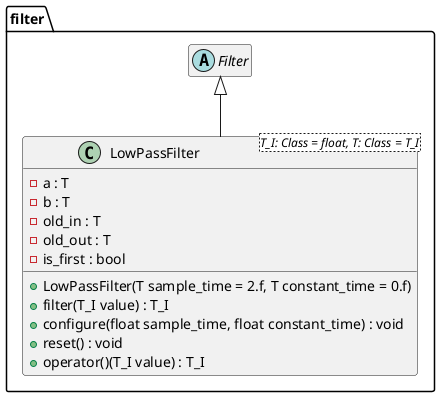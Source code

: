 @startuml low_pass_filter
hide empty members

namespace filter {
class LowPassFilter<T_I: Class = float, T: Class = T_I> {
	- a : T
	- b : T
	- old_in : T
	- old_out : T
	- is_first : bool
	
	+ LowPassFilter(T sample_time = 2.f, T constant_time = 0.f)
	+ filter(T_I value) : T_I
	+ configure(float sample_time, float constant_time) : void
	+ reset() : void
	+ operator()(T_I value) : T_I
}
}
abstract filter.Filter
filter.LowPassFilter -up-|> filter.Filter

@enduml